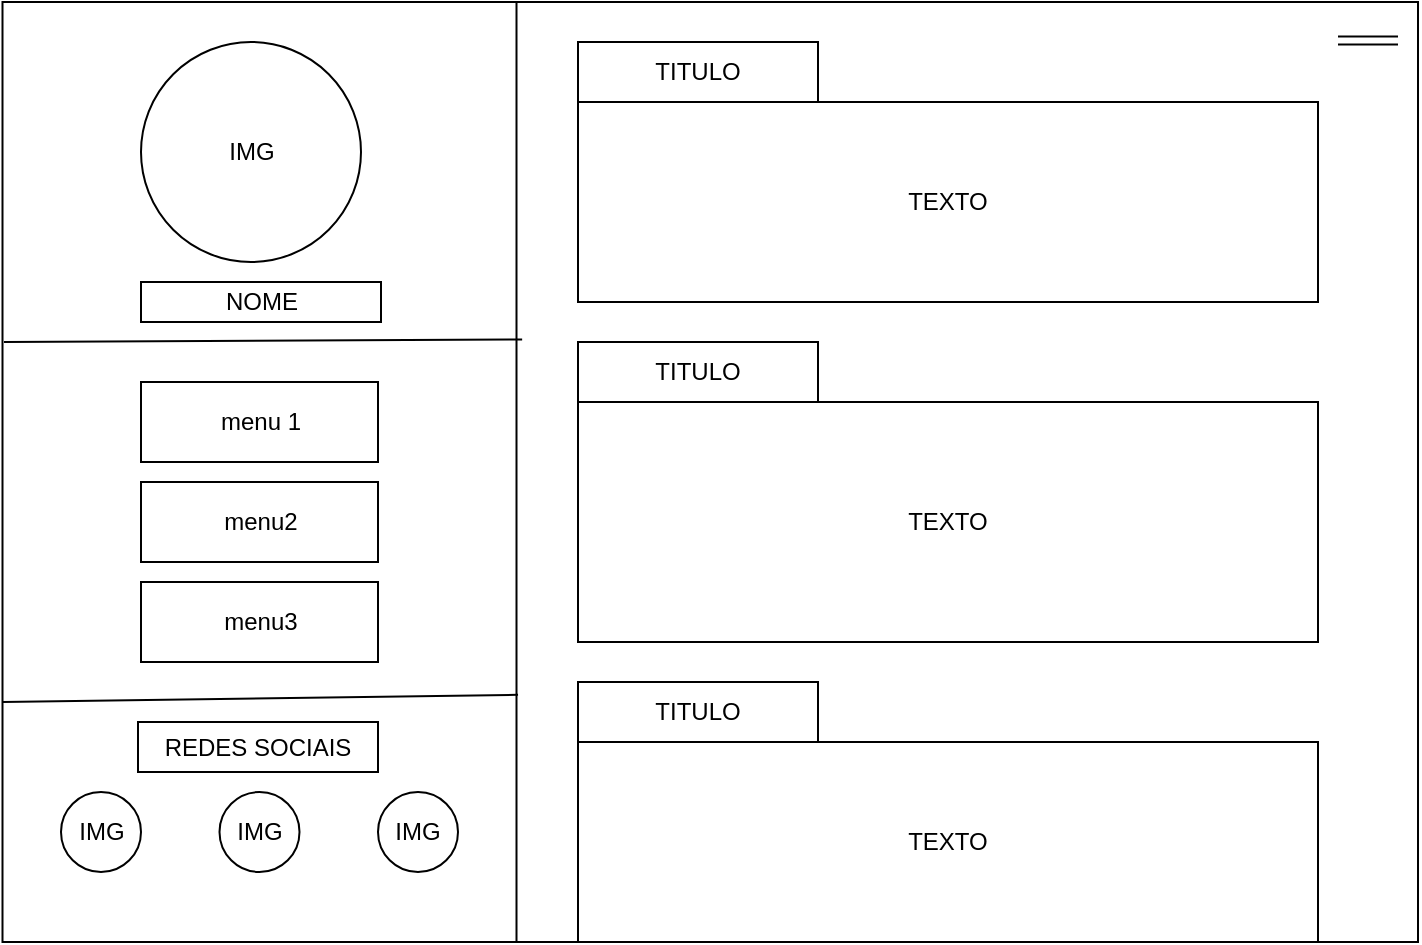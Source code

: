 <mxfile version="24.0.5" type="device">
  <diagram name="Página-1" id="aW0oLOrm64qhiQeRaq1s">
    <mxGraphModel dx="989" dy="539" grid="1" gridSize="10" guides="1" tooltips="1" connect="1" arrows="1" fold="1" page="1" pageScale="1" pageWidth="827" pageHeight="1169" math="0" shadow="0">
      <root>
        <mxCell id="0" />
        <mxCell id="1" parent="0" />
        <mxCell id="12IPPh0hhwhr2ivxiyk1-5" value="" style="rounded=0;whiteSpace=wrap;html=1;" vertex="1" parent="1">
          <mxGeometry x="43" y="150" width="707" height="470" as="geometry" />
        </mxCell>
        <mxCell id="12IPPh0hhwhr2ivxiyk1-6" value="&lt;div&gt;&lt;br&gt;&lt;/div&gt;" style="rounded=0;whiteSpace=wrap;html=1;" vertex="1" parent="1">
          <mxGeometry x="42.25" y="150" width="257" height="470" as="geometry" />
        </mxCell>
        <mxCell id="12IPPh0hhwhr2ivxiyk1-21" value="IMG" style="ellipse;whiteSpace=wrap;html=1;aspect=fixed;" vertex="1" parent="1">
          <mxGeometry x="111.5" y="170" width="110" height="110" as="geometry" />
        </mxCell>
        <mxCell id="12IPPh0hhwhr2ivxiyk1-22" value="menu 1" style="rounded=0;whiteSpace=wrap;html=1;" vertex="1" parent="1">
          <mxGeometry x="111.5" y="340" width="118.5" height="40" as="geometry" />
        </mxCell>
        <mxCell id="12IPPh0hhwhr2ivxiyk1-23" value="menu2" style="rounded=0;whiteSpace=wrap;html=1;" vertex="1" parent="1">
          <mxGeometry x="111.5" y="390" width="118.5" height="40" as="geometry" />
        </mxCell>
        <mxCell id="12IPPh0hhwhr2ivxiyk1-24" value="menu3" style="rounded=0;whiteSpace=wrap;html=1;" vertex="1" parent="1">
          <mxGeometry x="111.5" y="440" width="118.5" height="40" as="geometry" />
        </mxCell>
        <mxCell id="12IPPh0hhwhr2ivxiyk1-25" value="IMG" style="ellipse;whiteSpace=wrap;html=1;aspect=fixed;" vertex="1" parent="1">
          <mxGeometry x="71.5" y="545" width="40" height="40" as="geometry" />
        </mxCell>
        <mxCell id="12IPPh0hhwhr2ivxiyk1-26" value="IMG" style="ellipse;whiteSpace=wrap;html=1;aspect=fixed;" vertex="1" parent="1">
          <mxGeometry x="150.75" y="545" width="40" height="40" as="geometry" />
        </mxCell>
        <mxCell id="12IPPh0hhwhr2ivxiyk1-27" value="IMG" style="ellipse;whiteSpace=wrap;html=1;aspect=fixed;" vertex="1" parent="1">
          <mxGeometry x="230" y="545" width="40" height="40" as="geometry" />
        </mxCell>
        <mxCell id="12IPPh0hhwhr2ivxiyk1-28" value="REDES SOCIAIS" style="rounded=0;whiteSpace=wrap;html=1;" vertex="1" parent="1">
          <mxGeometry x="110" y="510" width="120" height="25" as="geometry" />
        </mxCell>
        <mxCell id="12IPPh0hhwhr2ivxiyk1-29" value="TEXTO" style="rounded=0;whiteSpace=wrap;html=1;" vertex="1" parent="1">
          <mxGeometry x="330" y="200" width="370" height="100" as="geometry" />
        </mxCell>
        <mxCell id="12IPPh0hhwhr2ivxiyk1-31" value="" style="endArrow=none;html=1;rounded=0;entryX=1.003;entryY=0.737;entryDx=0;entryDy=0;entryPerimeter=0;" edge="1" parent="1" target="12IPPh0hhwhr2ivxiyk1-6">
          <mxGeometry width="50" height="50" relative="1" as="geometry">
            <mxPoint x="42.25" y="500" as="sourcePoint" />
            <mxPoint x="92.25" y="450" as="targetPoint" />
          </mxGeometry>
        </mxCell>
        <mxCell id="12IPPh0hhwhr2ivxiyk1-32" value="" style="endArrow=none;html=1;rounded=0;entryX=1.011;entryY=0.359;entryDx=0;entryDy=0;entryPerimeter=0;" edge="1" parent="1" target="12IPPh0hhwhr2ivxiyk1-6">
          <mxGeometry width="50" height="50" relative="1" as="geometry">
            <mxPoint x="43" y="320" as="sourcePoint" />
            <mxPoint x="93" y="270" as="targetPoint" />
          </mxGeometry>
        </mxCell>
        <mxCell id="12IPPh0hhwhr2ivxiyk1-33" value="NOME" style="rounded=0;whiteSpace=wrap;html=1;" vertex="1" parent="1">
          <mxGeometry x="111.5" y="290" width="120" height="20" as="geometry" />
        </mxCell>
        <mxCell id="12IPPh0hhwhr2ivxiyk1-34" value="TITULO" style="rounded=0;whiteSpace=wrap;html=1;" vertex="1" parent="1">
          <mxGeometry x="330" y="170" width="120" height="30" as="geometry" />
        </mxCell>
        <mxCell id="12IPPh0hhwhr2ivxiyk1-35" value="TITULO" style="rounded=0;whiteSpace=wrap;html=1;" vertex="1" parent="1">
          <mxGeometry x="330" y="320" width="120" height="30" as="geometry" />
        </mxCell>
        <mxCell id="12IPPh0hhwhr2ivxiyk1-37" value="TEXTO" style="rounded=0;whiteSpace=wrap;html=1;" vertex="1" parent="1">
          <mxGeometry x="330" y="350" width="370" height="120" as="geometry" />
        </mxCell>
        <mxCell id="12IPPh0hhwhr2ivxiyk1-38" value="TITULO" style="rounded=0;whiteSpace=wrap;html=1;" vertex="1" parent="1">
          <mxGeometry x="330" y="490" width="120" height="30" as="geometry" />
        </mxCell>
        <mxCell id="12IPPh0hhwhr2ivxiyk1-39" value="TEXTO" style="rounded=0;whiteSpace=wrap;html=1;" vertex="1" parent="1">
          <mxGeometry x="330" y="520" width="370" height="100" as="geometry" />
        </mxCell>
        <mxCell id="12IPPh0hhwhr2ivxiyk1-41" value="" style="shape=link;html=1;rounded=0;" edge="1" parent="1">
          <mxGeometry width="100" relative="1" as="geometry">
            <mxPoint x="710" y="169.31" as="sourcePoint" />
            <mxPoint x="740" y="169.31" as="targetPoint" />
          </mxGeometry>
        </mxCell>
      </root>
    </mxGraphModel>
  </diagram>
</mxfile>

